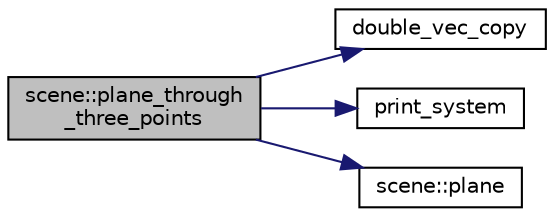 digraph "scene::plane_through_three_points"
{
  edge [fontname="Helvetica",fontsize="10",labelfontname="Helvetica",labelfontsize="10"];
  node [fontname="Helvetica",fontsize="10",shape=record];
  rankdir="LR";
  Node307 [label="scene::plane_through\l_three_points",height=0.2,width=0.4,color="black", fillcolor="grey75", style="filled", fontcolor="black"];
  Node307 -> Node308 [color="midnightblue",fontsize="10",style="solid",fontname="Helvetica"];
  Node308 [label="double_vec_copy",height=0.2,width=0.4,color="black", fillcolor="white", style="filled",URL="$d5/db4/io__and__os_8h.html#aee0c436dfcfcb2f8a9b32f01ec90033a"];
  Node307 -> Node309 [color="midnightblue",fontsize="10",style="solid",fontname="Helvetica"];
  Node309 [label="print_system",height=0.2,width=0.4,color="black", fillcolor="white", style="filled",URL="$d5/d87/globals_8h.html#aeeeb01cbaf1e0fc5a69e1b885d62b8d3"];
  Node307 -> Node310 [color="midnightblue",fontsize="10",style="solid",fontname="Helvetica"];
  Node310 [label="scene::plane",height=0.2,width=0.4,color="black", fillcolor="white", style="filled",URL="$df/db1/classscene.html#ad339f1c60c0c4905a9a78d7506cecf8b"];
}
